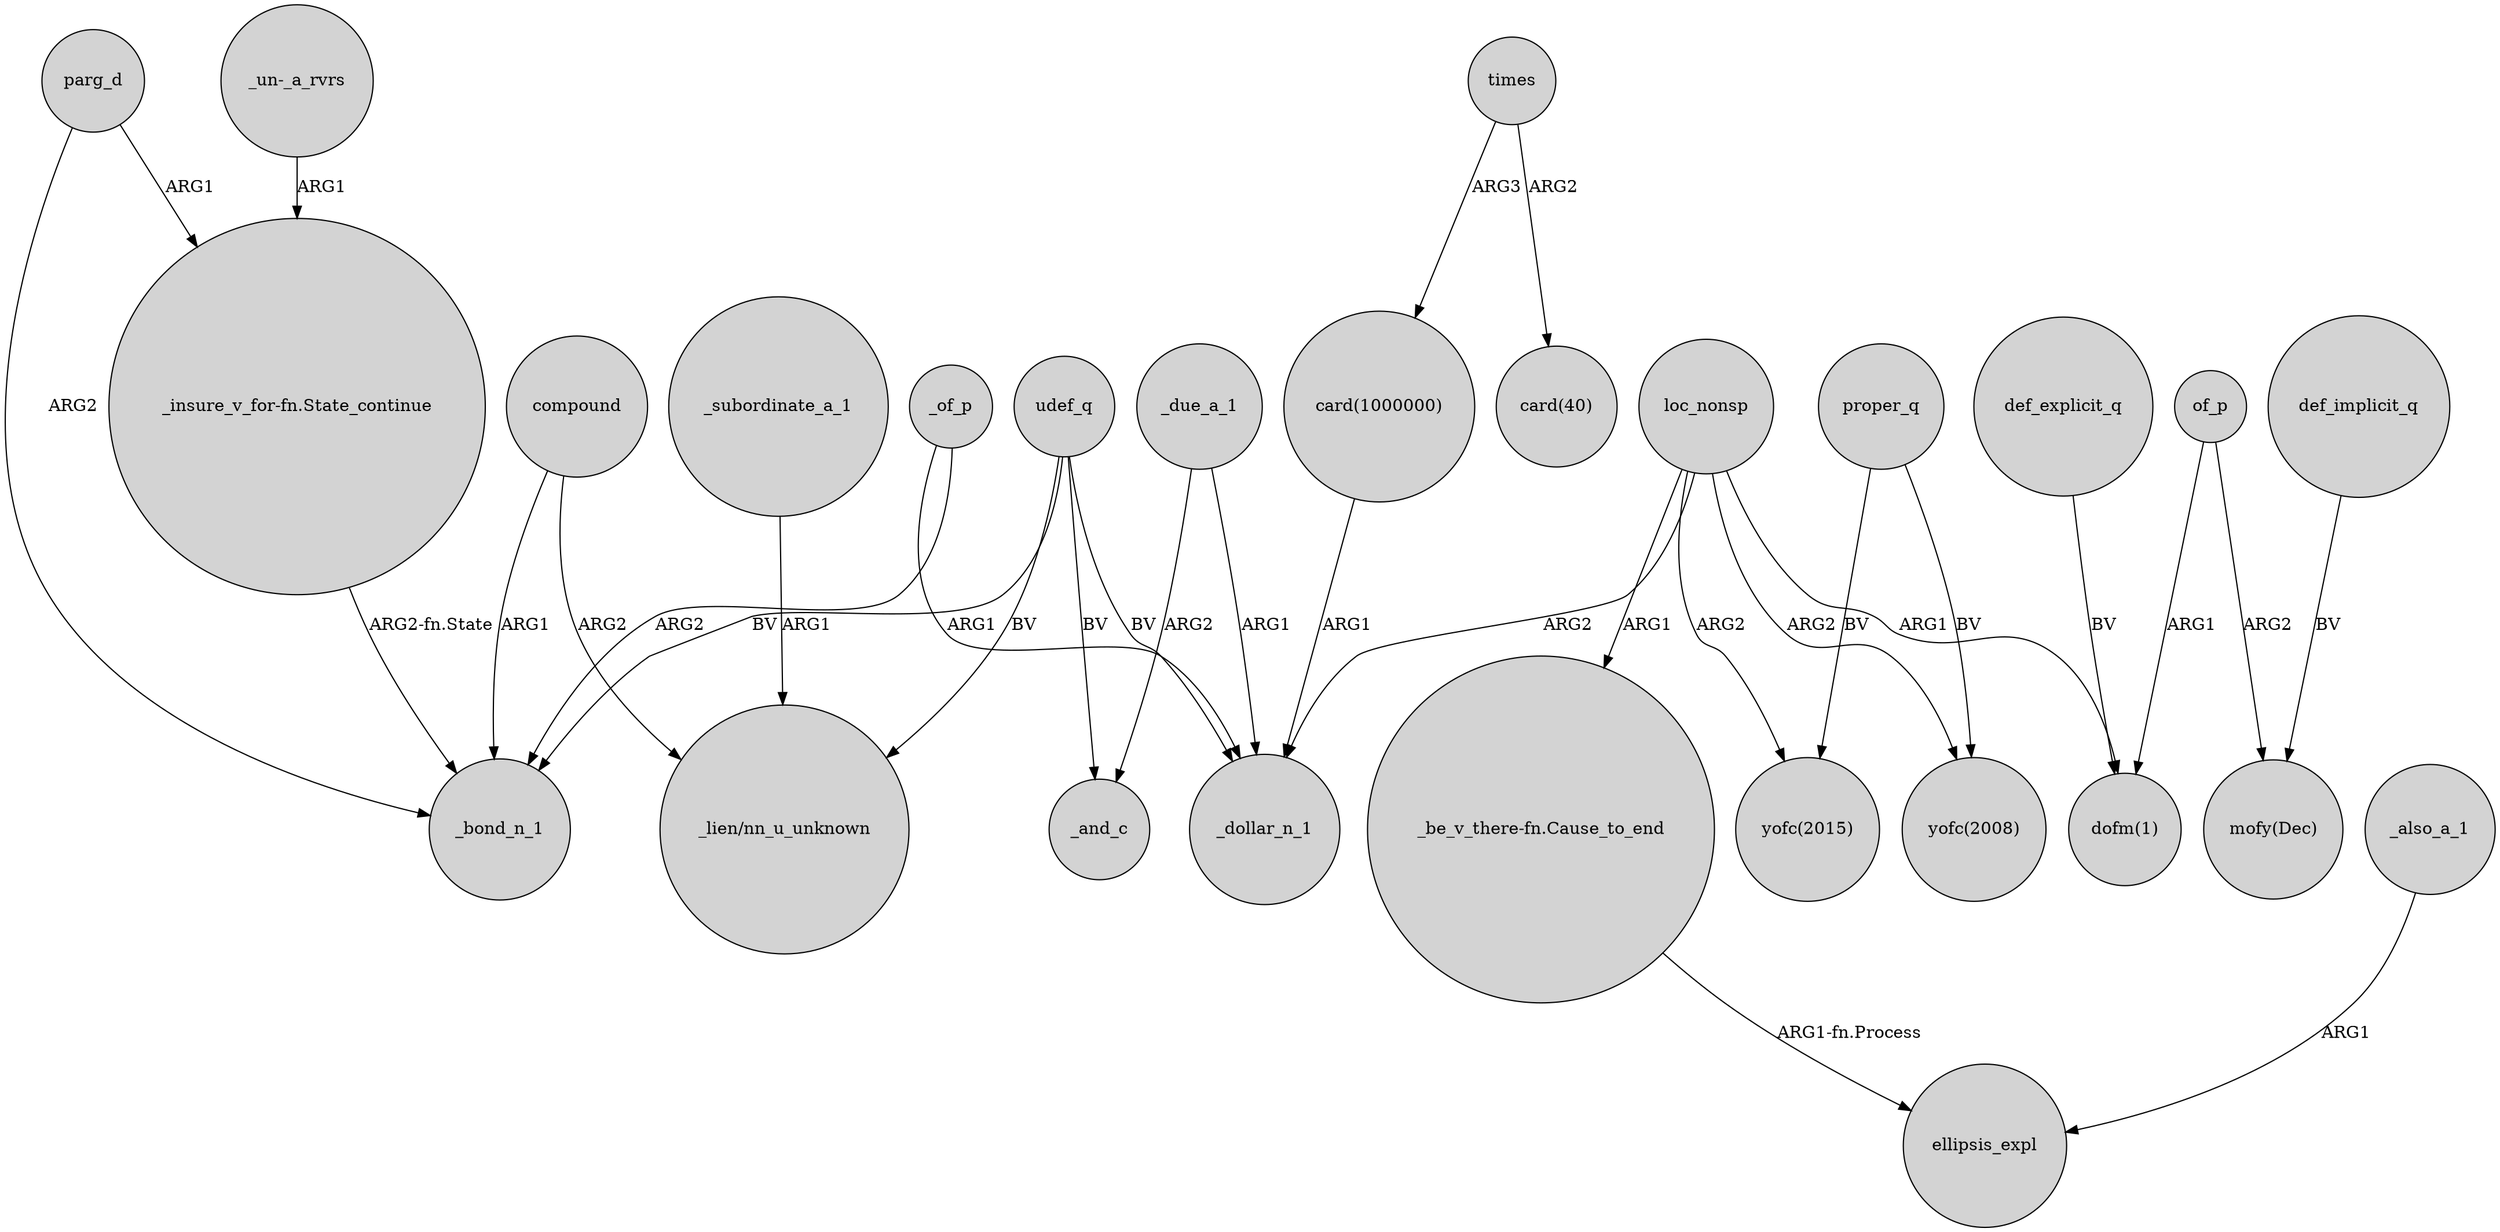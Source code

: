 digraph {
	node [shape=circle style=filled]
	_of_p -> _dollar_n_1 [label=ARG1]
	parg_d -> _bond_n_1 [label=ARG2]
	udef_q -> "_lien/nn_u_unknown" [label=BV]
	udef_q -> _bond_n_1 [label=BV]
	loc_nonsp -> _dollar_n_1 [label=ARG2]
	proper_q -> "yofc(2008)" [label=BV]
	compound -> _bond_n_1 [label=ARG1]
	times -> "card(1000000)" [label=ARG3]
	_of_p -> _bond_n_1 [label=ARG2]
	_due_a_1 -> _and_c [label=ARG2]
	loc_nonsp -> "dofm(1)" [label=ARG1]
	udef_q -> _and_c [label=BV]
	_also_a_1 -> ellipsis_expl [label=ARG1]
	proper_q -> "yofc(2015)" [label=BV]
	"_insure_v_for-fn.State_continue" -> _bond_n_1 [label="ARG2-fn.State"]
	def_explicit_q -> "dofm(1)" [label=BV]
	"_un-_a_rvrs" -> "_insure_v_for-fn.State_continue" [label=ARG1]
	loc_nonsp -> "_be_v_there-fn.Cause_to_end" [label=ARG1]
	udef_q -> _dollar_n_1 [label=BV]
	"card(1000000)" -> _dollar_n_1 [label=ARG1]
	parg_d -> "_insure_v_for-fn.State_continue" [label=ARG1]
	loc_nonsp -> "yofc(2015)" [label=ARG2]
	loc_nonsp -> "yofc(2008)" [label=ARG2]
	_due_a_1 -> _dollar_n_1 [label=ARG1]
	of_p -> "mofy(Dec)" [label=ARG2]
	of_p -> "dofm(1)" [label=ARG1]
	"_be_v_there-fn.Cause_to_end" -> ellipsis_expl [label="ARG1-fn.Process"]
	_subordinate_a_1 -> "_lien/nn_u_unknown" [label=ARG1]
	compound -> "_lien/nn_u_unknown" [label=ARG2]
	times -> "card(40)" [label=ARG2]
	def_implicit_q -> "mofy(Dec)" [label=BV]
}
